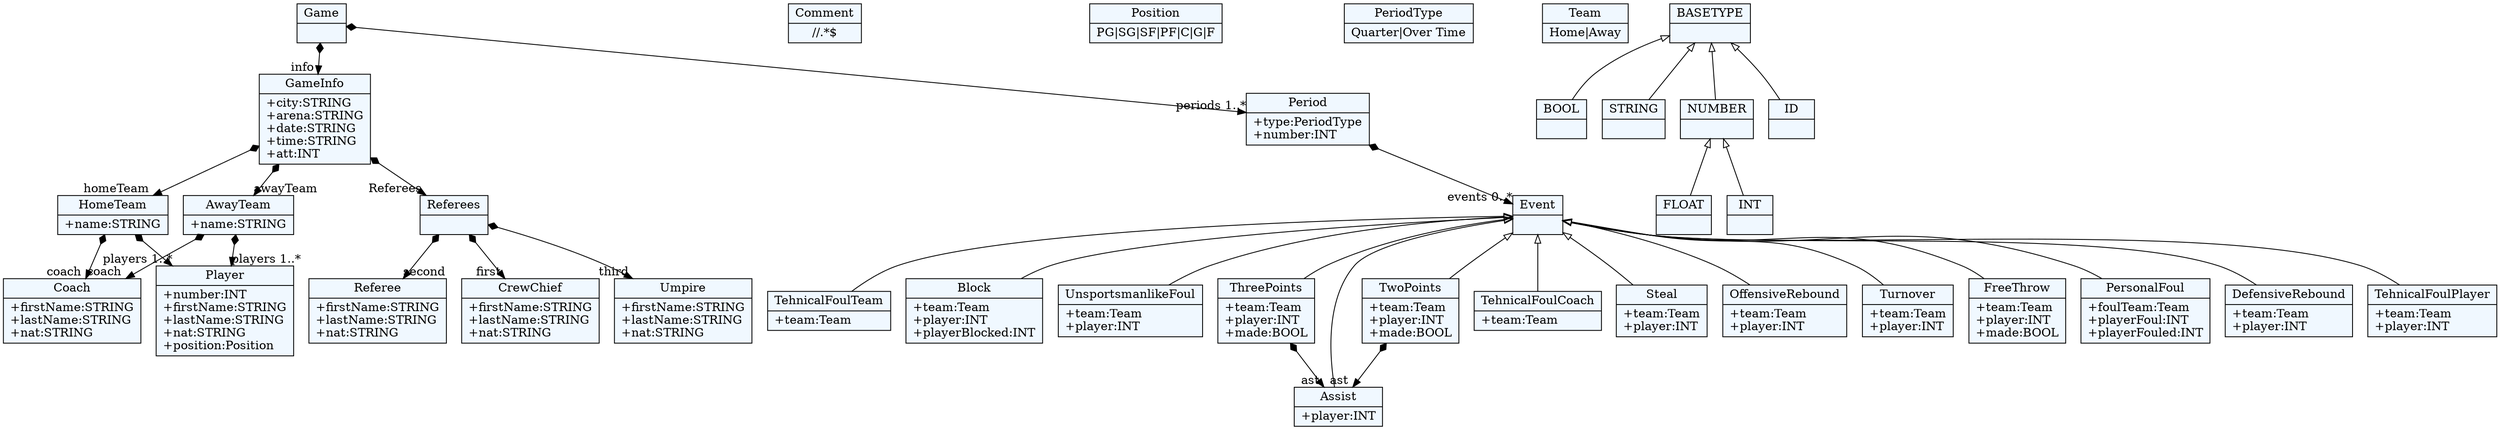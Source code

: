 
    digraph xtext {
    fontname = "Bitstream Vera Sans"
    fontsize = 8
    node[
        shape=record,
        style=filled,
        fillcolor=aliceblue
    ]
    edge[dir=black,arrowtail=empty]


57373192[ label="{CrewChief|+firstName:STRING\l+lastName:STRING\l+nat:STRING\l}"]

57393200[ label="{Coach|+firstName:STRING\l+lastName:STRING\l+nat:STRING\l}"]

57374136[ label="{Umpire|+firstName:STRING\l+lastName:STRING\l+nat:STRING\l}"]

57434632[ label="{TehnicalFoulPlayer|+team:Team\l+player:INT\l}"]

57421080[ label="{TehnicalFoulTeam|+team:Team\l}"]

57419664[ label="{Block|+team:Team\l+player:INT\l+playerBlocked:INT\l}"]

57374608 -> 57375552[arrowtail=diamond, dir=both, headlabel="players 1..*"]
57374608 -> 57393200[arrowtail=diamond, dir=both, headlabel="coach "]
57374608[ label="{HomeTeam|+name:STRING\l}"]

57435104[ label="{UnsportsmanlikeFoul|+team:Team\l+player:INT\l}"]

57435576[ label="{Comment|\/\/.*$}"]

57396504 -> 57419192[arrowtail=diamond, dir=both, headlabel="ast "]
57396504[ label="{ThreePoints|+team:Team\l+player:INT\l+made:BOOL\l}"]

57376024[ label="{Position|PG\|SG\|SF\|PF\|C\|G\|F}"]

57434160[ label="{TehnicalFoulCoach|+team:Team\l}"]

57373664[ label="{Referee|+firstName:STRING\l+lastName:STRING\l+nat:STRING\l}"]

57419192[ label="{Assist|+player:INT\l}"]

57372720 -> 57373192[arrowtail=diamond, dir=both, headlabel="first "]
57372720 -> 57373664[arrowtail=diamond, dir=both, headlabel="second "]
57372720 -> 57374136[arrowtail=diamond, dir=both, headlabel="third "]
57372720[ label="{Referees|}"]

57314112 -> 57314584[arrowtail=diamond, dir=both, headlabel="info "]
57314112 -> 57393672[arrowtail=diamond, dir=both, headlabel="periods 1..*"]
57314112[ label="{Game|}"]

57418720[ label="{Steal|+team:Team\l+player:INT\l}"]

57420136[ label="{OffensiveRebound|+team:Team\l+player:INT\l}"]

57418248[ label="{Turnover|+team:Team\l+player:INT\l}"]

57394616[ label="{Event|}"]
57394616 -> 57395560 [dir=back]
57394616 -> 57396032 [dir=back]
57394616 -> 57396504 [dir=back]
57394616 -> 57419192 [dir=back]
57394616 -> 57417776 [dir=back]
57394616 -> 57418248 [dir=back]
57394616 -> 57418720 [dir=back]
57394616 -> 57419664 [dir=back]
57394616 -> 57420136 [dir=back]
57394616 -> 57420608 [dir=back]
57394616 -> 57421080 [dir=back]
57394616 -> 57434160 [dir=back]
57394616 -> 57434632 [dir=back]
57394616 -> 57435104 [dir=back]

57420608[ label="{DefensiveRebound|+team:Team\l+player:INT\l}"]

57417776[ label="{PersonalFoul|+foulTeam:Team\l+playerFoul:INT\l+playerFouled:INT\l}"]

57394144[ label="{PeriodType|Quarter\|Over Time}"]

57375080 -> 57375552[arrowtail=diamond, dir=both, headlabel="players 1..*"]
57375080 -> 57393200[arrowtail=diamond, dir=both, headlabel="coach "]
57375080[ label="{AwayTeam|+name:STRING\l}"]

57314584 -> 57372720[arrowtail=diamond, dir=both, headlabel="Referees "]
57314584 -> 57374608[arrowtail=diamond, dir=both, headlabel="homeTeam "]
57314584 -> 57375080[arrowtail=diamond, dir=both, headlabel="awayTeam "]
57314584[ label="{GameInfo|+city:STRING\l+arena:STRING\l+date:STRING\l+time:STRING\l+att:INT\l}"]

57396032 -> 57419192[arrowtail=diamond, dir=both, headlabel="ast "]
57396032[ label="{TwoPoints|+team:Team\l+player:INT\l+made:BOOL\l}"]

57395088[ label="{Team|Home\|Away}"]

57393672 -> 57394616[arrowtail=diamond, dir=both, headlabel="events 0..*"]
57393672[ label="{Period|+type:PeriodType\l+number:INT\l}"]

57395560[ label="{FreeThrow|+team:Team\l+player:INT\l+made:BOOL\l}"]

57375552[ label="{Player|+number:INT\l+firstName:STRING\l+lastName:STRING\l+nat:STRING\l+position:Position\l}"]

14761240[ label="{FLOAT|}"]

14760296[ label="{BOOL|}"]

14759824[ label="{STRING|}"]

14760768[ label="{INT|}"]

14770696[ label="{BASETYPE|}"]
14770696 -> 14770224 [dir=back]
14770696 -> 14760296 [dir=back]
14770696 -> 14759352 [dir=back]
14770696 -> 14759824 [dir=back]

14759352[ label="{ID|}"]

14770224[ label="{NUMBER|}"]
14770224 -> 14761240 [dir=back]
14770224 -> 14760768 [dir=back]


}
